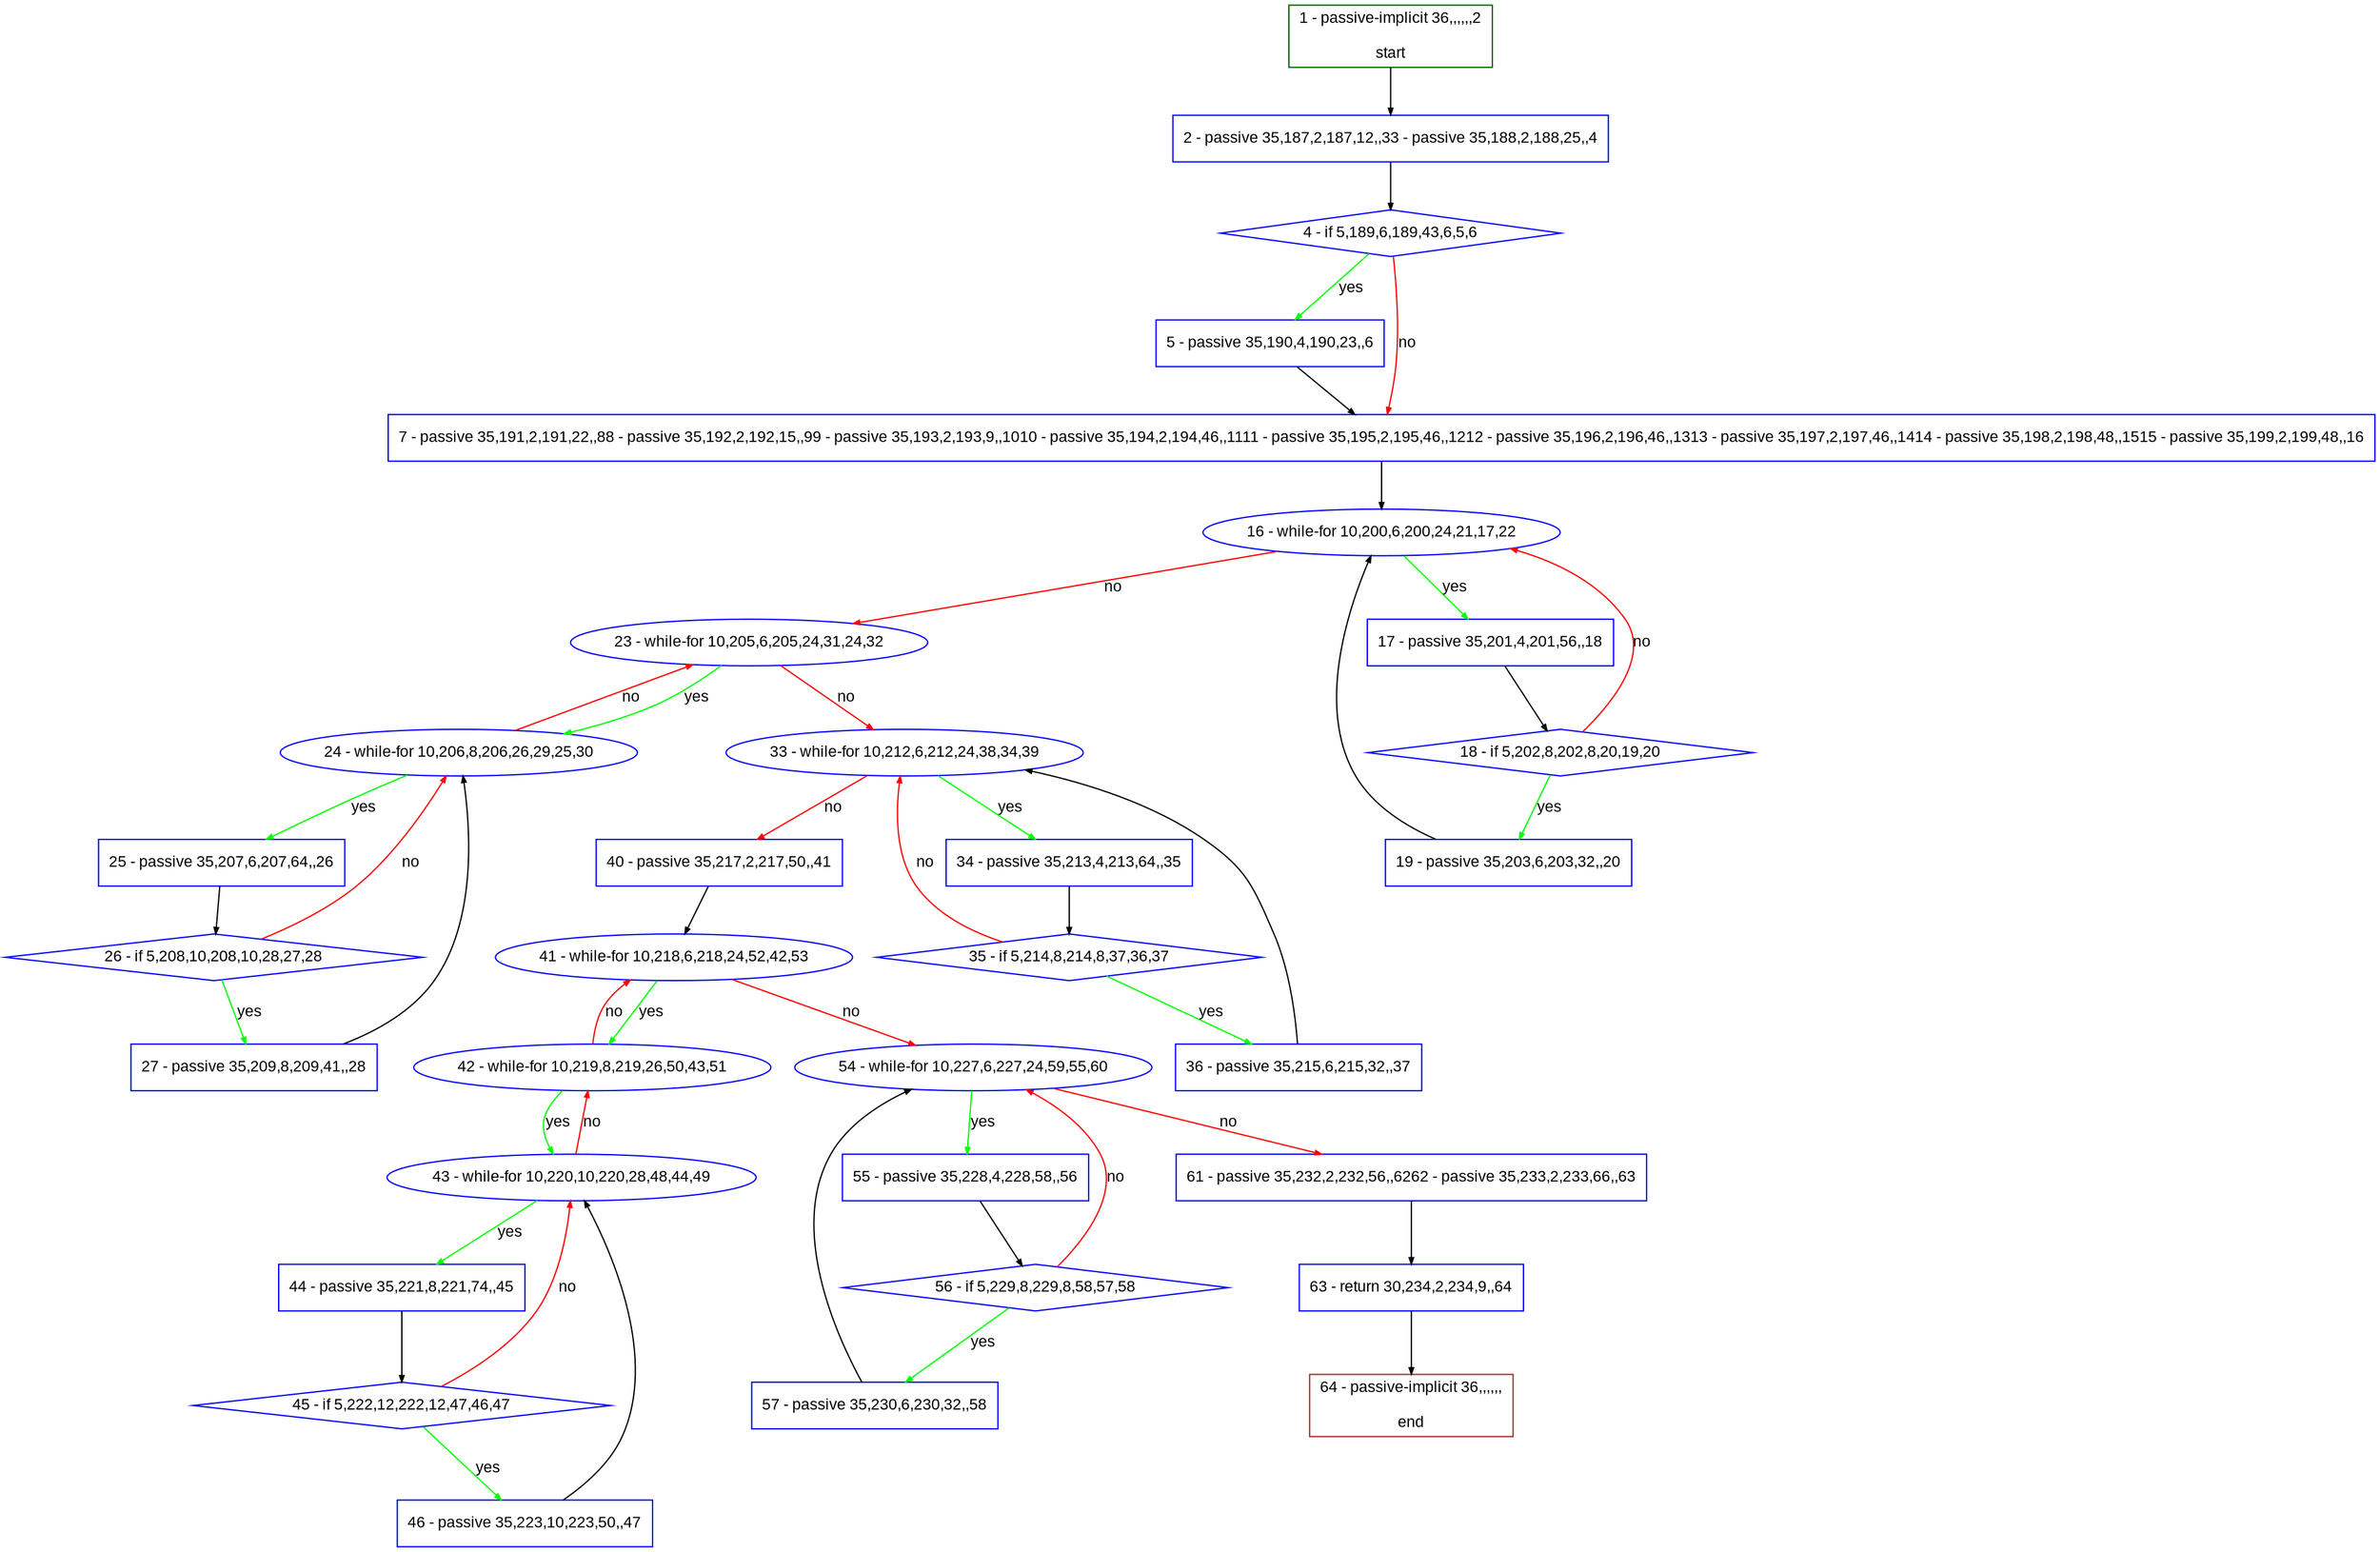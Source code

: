 digraph "" {
  graph [pack="true", label="", fontsize="12", packmode="clust", fontname="Arial", fillcolor="#FFFFCC", bgcolor="white", style="rounded,filled", compound="true"];
  node [node_initialized="no", label="", color="grey", fontsize="12", fillcolor="white", fontname="Arial", style="filled", shape="rectangle", compound="true", fixedsize="false"];
  edge [fontcolor="black", arrowhead="normal", arrowtail="none", arrowsize="0.5", ltail="", label="", color="black", fontsize="12", lhead="", fontname="Arial", dir="forward", compound="true"];
  __N1 [label="2 - passive 35,187,2,187,12,,33 - passive 35,188,2,188,25,,4", color="#0000ff", fillcolor="#ffffff", style="filled", shape="box"];
  __N2 [label="1 - passive-implicit 36,,,,,,2\n\nstart", color="#006400", fillcolor="#ffffff", style="filled", shape="box"];
  __N3 [label="4 - if 5,189,6,189,43,6,5,6", color="#0000ff", fillcolor="#ffffff", style="filled", shape="diamond"];
  __N4 [label="5 - passive 35,190,4,190,23,,6", color="#0000ff", fillcolor="#ffffff", style="filled", shape="box"];
  __N5 [label="7 - passive 35,191,2,191,22,,88 - passive 35,192,2,192,15,,99 - passive 35,193,2,193,9,,1010 - passive 35,194,2,194,46,,1111 - passive 35,195,2,195,46,,1212 - passive 35,196,2,196,46,,1313 - passive 35,197,2,197,46,,1414 - passive 35,198,2,198,48,,1515 - passive 35,199,2,199,48,,16", color="#0000ff", fillcolor="#ffffff", style="filled", shape="box"];
  __N6 [label="16 - while-for 10,200,6,200,24,21,17,22", color="#0000ff", fillcolor="#ffffff", style="filled", shape="oval"];
  __N7 [label="17 - passive 35,201,4,201,56,,18", color="#0000ff", fillcolor="#ffffff", style="filled", shape="box"];
  __N8 [label="23 - while-for 10,205,6,205,24,31,24,32", color="#0000ff", fillcolor="#ffffff", style="filled", shape="oval"];
  __N9 [label="18 - if 5,202,8,202,8,20,19,20", color="#0000ff", fillcolor="#ffffff", style="filled", shape="diamond"];
  __N10 [label="19 - passive 35,203,6,203,32,,20", color="#0000ff", fillcolor="#ffffff", style="filled", shape="box"];
  __N11 [label="24 - while-for 10,206,8,206,26,29,25,30", color="#0000ff", fillcolor="#ffffff", style="filled", shape="oval"];
  __N12 [label="33 - while-for 10,212,6,212,24,38,34,39", color="#0000ff", fillcolor="#ffffff", style="filled", shape="oval"];
  __N13 [label="25 - passive 35,207,6,207,64,,26", color="#0000ff", fillcolor="#ffffff", style="filled", shape="box"];
  __N14 [label="26 - if 5,208,10,208,10,28,27,28", color="#0000ff", fillcolor="#ffffff", style="filled", shape="diamond"];
  __N15 [label="27 - passive 35,209,8,209,41,,28", color="#0000ff", fillcolor="#ffffff", style="filled", shape="box"];
  __N16 [label="34 - passive 35,213,4,213,64,,35", color="#0000ff", fillcolor="#ffffff", style="filled", shape="box"];
  __N17 [label="40 - passive 35,217,2,217,50,,41", color="#0000ff", fillcolor="#ffffff", style="filled", shape="box"];
  __N18 [label="35 - if 5,214,8,214,8,37,36,37", color="#0000ff", fillcolor="#ffffff", style="filled", shape="diamond"];
  __N19 [label="36 - passive 35,215,6,215,32,,37", color="#0000ff", fillcolor="#ffffff", style="filled", shape="box"];
  __N20 [label="41 - while-for 10,218,6,218,24,52,42,53", color="#0000ff", fillcolor="#ffffff", style="filled", shape="oval"];
  __N21 [label="42 - while-for 10,219,8,219,26,50,43,51", color="#0000ff", fillcolor="#ffffff", style="filled", shape="oval"];
  __N22 [label="54 - while-for 10,227,6,227,24,59,55,60", color="#0000ff", fillcolor="#ffffff", style="filled", shape="oval"];
  __N23 [label="43 - while-for 10,220,10,220,28,48,44,49", color="#0000ff", fillcolor="#ffffff", style="filled", shape="oval"];
  __N24 [label="44 - passive 35,221,8,221,74,,45", color="#0000ff", fillcolor="#ffffff", style="filled", shape="box"];
  __N25 [label="45 - if 5,222,12,222,12,47,46,47", color="#0000ff", fillcolor="#ffffff", style="filled", shape="diamond"];
  __N26 [label="46 - passive 35,223,10,223,50,,47", color="#0000ff", fillcolor="#ffffff", style="filled", shape="box"];
  __N27 [label="55 - passive 35,228,4,228,58,,56", color="#0000ff", fillcolor="#ffffff", style="filled", shape="box"];
  __N28 [label="61 - passive 35,232,2,232,56,,6262 - passive 35,233,2,233,66,,63", color="#0000ff", fillcolor="#ffffff", style="filled", shape="box"];
  __N29 [label="56 - if 5,229,8,229,8,58,57,58", color="#0000ff", fillcolor="#ffffff", style="filled", shape="diamond"];
  __N30 [label="57 - passive 35,230,6,230,32,,58", color="#0000ff", fillcolor="#ffffff", style="filled", shape="box"];
  __N31 [label="63 - return 30,234,2,234,9,,64", color="#0000ff", fillcolor="#ffffff", style="filled", shape="box"];
  __N32 [label="64 - passive-implicit 36,,,,,,\n\nend", color="#a52a2a", fillcolor="#ffffff", style="filled", shape="box"];
  __N2 -> __N1 [arrowhead="normal", arrowtail="none", color="#000000", label="", dir="forward"];
  __N1 -> __N3 [arrowhead="normal", arrowtail="none", color="#000000", label="", dir="forward"];
  __N3 -> __N4 [arrowhead="normal", arrowtail="none", color="#00ff00", label="yes", dir="forward"];
  __N3 -> __N5 [arrowhead="normal", arrowtail="none", color="#ff0000", label="no", dir="forward"];
  __N4 -> __N5 [arrowhead="normal", arrowtail="none", color="#000000", label="", dir="forward"];
  __N5 -> __N6 [arrowhead="normal", arrowtail="none", color="#000000", label="", dir="forward"];
  __N6 -> __N7 [arrowhead="normal", arrowtail="none", color="#00ff00", label="yes", dir="forward"];
  __N6 -> __N8 [arrowhead="normal", arrowtail="none", color="#ff0000", label="no", dir="forward"];
  __N7 -> __N9 [arrowhead="normal", arrowtail="none", color="#000000", label="", dir="forward"];
  __N9 -> __N6 [arrowhead="normal", arrowtail="none", color="#ff0000", label="no", dir="forward"];
  __N9 -> __N10 [arrowhead="normal", arrowtail="none", color="#00ff00", label="yes", dir="forward"];
  __N10 -> __N6 [arrowhead="normal", arrowtail="none", color="#000000", label="", dir="forward"];
  __N8 -> __N11 [arrowhead="normal", arrowtail="none", color="#00ff00", label="yes", dir="forward"];
  __N11 -> __N8 [arrowhead="normal", arrowtail="none", color="#ff0000", label="no", dir="forward"];
  __N8 -> __N12 [arrowhead="normal", arrowtail="none", color="#ff0000", label="no", dir="forward"];
  __N11 -> __N13 [arrowhead="normal", arrowtail="none", color="#00ff00", label="yes", dir="forward"];
  __N13 -> __N14 [arrowhead="normal", arrowtail="none", color="#000000", label="", dir="forward"];
  __N14 -> __N11 [arrowhead="normal", arrowtail="none", color="#ff0000", label="no", dir="forward"];
  __N14 -> __N15 [arrowhead="normal", arrowtail="none", color="#00ff00", label="yes", dir="forward"];
  __N15 -> __N11 [arrowhead="normal", arrowtail="none", color="#000000", label="", dir="forward"];
  __N12 -> __N16 [arrowhead="normal", arrowtail="none", color="#00ff00", label="yes", dir="forward"];
  __N12 -> __N17 [arrowhead="normal", arrowtail="none", color="#ff0000", label="no", dir="forward"];
  __N16 -> __N18 [arrowhead="normal", arrowtail="none", color="#000000", label="", dir="forward"];
  __N18 -> __N12 [arrowhead="normal", arrowtail="none", color="#ff0000", label="no", dir="forward"];
  __N18 -> __N19 [arrowhead="normal", arrowtail="none", color="#00ff00", label="yes", dir="forward"];
  __N19 -> __N12 [arrowhead="normal", arrowtail="none", color="#000000", label="", dir="forward"];
  __N17 -> __N20 [arrowhead="normal", arrowtail="none", color="#000000", label="", dir="forward"];
  __N20 -> __N21 [arrowhead="normal", arrowtail="none", color="#00ff00", label="yes", dir="forward"];
  __N21 -> __N20 [arrowhead="normal", arrowtail="none", color="#ff0000", label="no", dir="forward"];
  __N20 -> __N22 [arrowhead="normal", arrowtail="none", color="#ff0000", label="no", dir="forward"];
  __N21 -> __N23 [arrowhead="normal", arrowtail="none", color="#00ff00", label="yes", dir="forward"];
  __N23 -> __N21 [arrowhead="normal", arrowtail="none", color="#ff0000", label="no", dir="forward"];
  __N23 -> __N24 [arrowhead="normal", arrowtail="none", color="#00ff00", label="yes", dir="forward"];
  __N24 -> __N25 [arrowhead="normal", arrowtail="none", color="#000000", label="", dir="forward"];
  __N25 -> __N23 [arrowhead="normal", arrowtail="none", color="#ff0000", label="no", dir="forward"];
  __N25 -> __N26 [arrowhead="normal", arrowtail="none", color="#00ff00", label="yes", dir="forward"];
  __N26 -> __N23 [arrowhead="normal", arrowtail="none", color="#000000", label="", dir="forward"];
  __N22 -> __N27 [arrowhead="normal", arrowtail="none", color="#00ff00", label="yes", dir="forward"];
  __N22 -> __N28 [arrowhead="normal", arrowtail="none", color="#ff0000", label="no", dir="forward"];
  __N27 -> __N29 [arrowhead="normal", arrowtail="none", color="#000000", label="", dir="forward"];
  __N29 -> __N22 [arrowhead="normal", arrowtail="none", color="#ff0000", label="no", dir="forward"];
  __N29 -> __N30 [arrowhead="normal", arrowtail="none", color="#00ff00", label="yes", dir="forward"];
  __N30 -> __N22 [arrowhead="normal", arrowtail="none", color="#000000", label="", dir="forward"];
  __N28 -> __N31 [arrowhead="normal", arrowtail="none", color="#000000", label="", dir="forward"];
  __N31 -> __N32 [arrowhead="normal", arrowtail="none", color="#000000", label="", dir="forward"];
}
